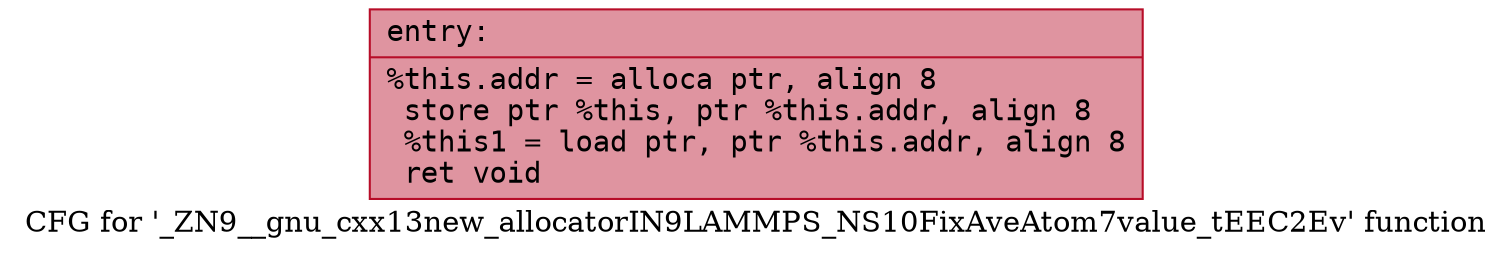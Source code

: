 digraph "CFG for '_ZN9__gnu_cxx13new_allocatorIN9LAMMPS_NS10FixAveAtom7value_tEEC2Ev' function" {
	label="CFG for '_ZN9__gnu_cxx13new_allocatorIN9LAMMPS_NS10FixAveAtom7value_tEEC2Ev' function";

	Node0x55d0867354f0 [shape=record,color="#b70d28ff", style=filled, fillcolor="#b70d2870" fontname="Courier",label="{entry:\l|  %this.addr = alloca ptr, align 8\l  store ptr %this, ptr %this.addr, align 8\l  %this1 = load ptr, ptr %this.addr, align 8\l  ret void\l}"];
}
